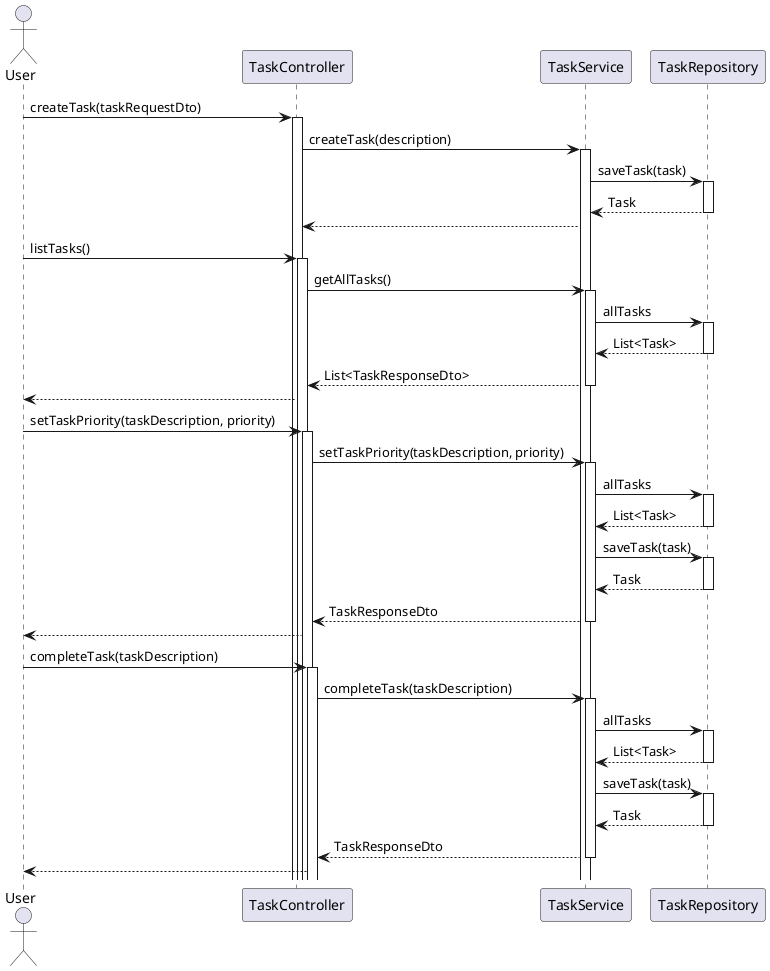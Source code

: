 @startuml

actor User
User -> TaskController: createTask(taskRequestDto)
activate TaskController
TaskController -> TaskService: createTask(description)
activate TaskService
TaskService -> TaskRepository: saveTask(task)
activate TaskRepository
TaskRepository --> TaskService: Task
deactivate TaskRepository
TaskService --> TaskController

User -> TaskController: listTasks()
activate TaskController
TaskController -> TaskService: getAllTasks()
activate TaskService
TaskService -> TaskRepository: allTasks
activate TaskRepository
TaskRepository --> TaskService: List<Task>
deactivate TaskRepository
TaskService --> TaskController: List<TaskResponseDto>
deactivate TaskService
TaskController --> User

User -> TaskController: setTaskPriority(taskDescription, priority)
activate TaskController
TaskController -> TaskService: setTaskPriority(taskDescription, priority)
activate TaskService
TaskService -> TaskRepository: allTasks
activate TaskRepository
TaskRepository --> TaskService: List<Task>
deactivate TaskRepository
TaskService -> TaskRepository: saveTask(task)
activate TaskRepository
TaskRepository --> TaskService: Task
deactivate TaskRepository
TaskService --> TaskController: TaskResponseDto
deactivate TaskService
TaskController --> User

User -> TaskController: completeTask(taskDescription)
activate TaskController
TaskController -> TaskService: completeTask(taskDescription)
activate TaskService
TaskService -> TaskRepository: allTasks
activate TaskRepository
TaskRepository --> TaskService: List<Task>
deactivate TaskRepository
TaskService -> TaskRepository: saveTask(task)
activate TaskRepository
TaskRepository --> TaskService: Task
deactivate TaskRepository
TaskService --> TaskController: TaskResponseDto
deactivate TaskService
TaskController --> User

@enduml